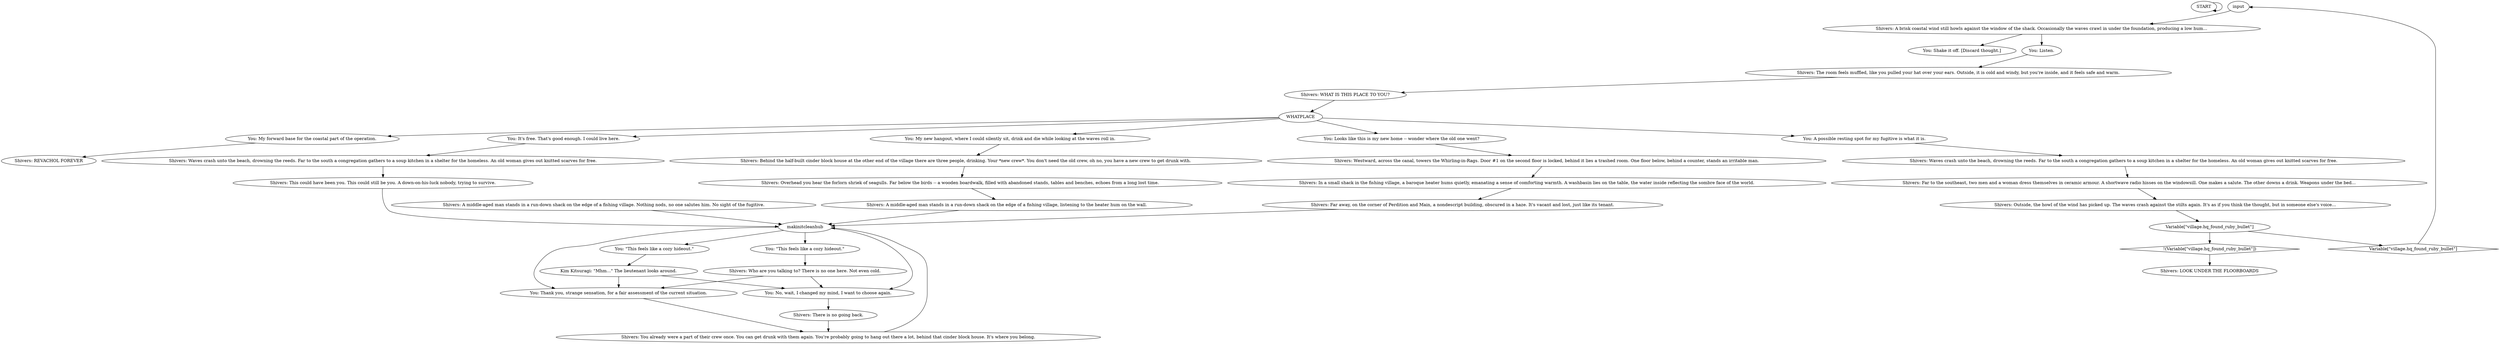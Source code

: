 # HQ ORB / new home shivers
# A shivers afterthought appears after you've clicked through the other orbs available inside the shack. It's a discussion of how it feels to have a new centre of operations, a free home
# ==================================================
digraph G {
	  0 [label="START"];
	  1 [label="input"];
	  2 [label="Shivers: REVACHOL FOREVER"];
	  3 [label="Shivers: Overhead you hear the forlorn shriek of seagulls. Far below the birds -- a wooden boardwalk, filled with abandoned stands, tables and benches, echoes from a long lost time."];
	  4 [label="Shivers: You already were a part of their crew once. You can get drunk with them again. You're probably going to hang out there a lot, behind that cinder block house. It's where you belong."];
	  5 [label="Shivers: Outside, the howl of the wind has picked up. The waves crash against the stilts again. It's as if you think the thought, but in someone else's voice..."];
	  6 [label="Shivers: A middle-aged man stands in a run-down shack on the edge of a fishing village. Nothing nods, no one salutes him. No sight of the fugitive."];
	  7 [label="Shivers: Behind the half-built cinder block house at the other end of the village there are three people, drinking. Your *new crew*. You don't need the old crew, oh no, you have a new crew to get drunk with."];
	  8 [label="You: Thank you, strange sensation, for a fair assessment of the current situation."];
	  9 [label="Shivers: This could have been you. This could still be you. A down-on-his-luck nobody, trying to survive."];
	  10 [label="Shivers: A brisk coastal wind still howls against the window of the shack. Occasionally the waves crawl in under the foundation, producing a low hum..."];
	  11 [label="Variable[\"village.hq_found_ruby_bullet\"]"];
	  12 [label="Variable[\"village.hq_found_ruby_bullet\"]", shape=diamond];
	  13 [label="!(Variable[\"village.hq_found_ruby_bullet\"])", shape=diamond];
	  14 [label="You: My forward base for the coastal part of the operation."];
	  15 [label="Shivers: A middle-aged man stands in a run-down shack on the edge of a fishing village, listening to the heater hum on the wall."];
	  16 [label="Kim Kitsuragi: \"Mhm...\" The lieutenant looks around."];
	  17 [label="makinitcleanhub"];
	  18 [label="Shivers: Waves crash unto the beach, drowning the reeds. Far to the south a congregation gathers to a soup kitchen in a shelter for the homeless. An old woman gives out knitted scarves for free."];
	  19 [label="You: \"This feels like a cozy hideout.\""];
	  20 [label="You: \"This feels like a cozy hideout.\""];
	  21 [label="Shivers: Who are you talking to? There is no one here. Not even cold."];
	  22 [label="Shivers: Waves crash unto the beach, drowning the reeds. Far to the south a congregation gathers to a soup kitchen in a shelter for the homeless. An old woman gives out knitted scarves for free."];
	  23 [label="You: Shake it off. [Discard thought.]"];
	  24 [label="You: A possible resting spot for my fugitive is what it is."];
	  25 [label="You: No, wait, I changed my mind, I want to choose again."];
	  26 [label="Shivers: Far away, on the corner of Perdition and Main, a nondescript building, obscured in a haze. It's vacant and lost, just like its tenant."];
	  27 [label="Shivers: The room feels muffled, like you pulled your hat over your ears. Outside, it is cold and windy, but you're inside, and it feels safe and warm."];
	  28 [label="You: It's free. That's good enough. I could live here."];
	  29 [label="You: Looks like this is my new home -- wonder where the old one went?"];
	  30 [label="Shivers: In a small shack in the fishing village, a baroque heater hums quietly, emanating a sense of comforting warmth. A washbasin lies on the table, the water inside reflecting the sombre face of the world."];
	  31 [label="Shivers: Far to the southeast, two men and a woman dress themselves in ceramic armour. A shortwave radio hisses on the windowsill. One makes a salute. The other downs a drink. Weapons under the bed..."];
	  32 [label="Shivers: Westward, across the canal, towers the Whirling-in-Rags. Door #1 on the second floor is locked, behind it lies a trashed room. One floor below, behind a counter, stands an irritable man."];
	  33 [label="You: Listen."];
	  34 [label="WHATPLACE"];
	  35 [label="You: My new hangout, where I could silently sit, drink and die while looking at the waves roll in."];
	  36 [label="Shivers: WHAT IS THIS PLACE TO YOU?"];
	  37 [label="Shivers: LOOK UNDER THE FLOORBOARDS"];
	  38 [label="Shivers: There is no going back."];
	  0 -> 0
	  1 -> 10
	  3 -> 15
	  4 -> 17
	  5 -> 11
	  6 -> 17
	  7 -> 3
	  8 -> 4
	  9 -> 17
	  10 -> 33
	  10 -> 23
	  11 -> 12
	  11 -> 13
	  12 -> 1
	  13 -> 37
	  14 -> 2
	  15 -> 17
	  16 -> 8
	  16 -> 25
	  17 -> 8
	  17 -> 25
	  17 -> 19
	  17 -> 20
	  18 -> 31
	  19 -> 16
	  20 -> 21
	  21 -> 8
	  21 -> 25
	  22 -> 9
	  24 -> 18
	  25 -> 38
	  26 -> 17
	  27 -> 36
	  28 -> 22
	  29 -> 32
	  30 -> 26
	  31 -> 5
	  32 -> 30
	  33 -> 27
	  34 -> 35
	  34 -> 14
	  34 -> 24
	  34 -> 28
	  34 -> 29
	  35 -> 7
	  36 -> 34
	  38 -> 4
}

